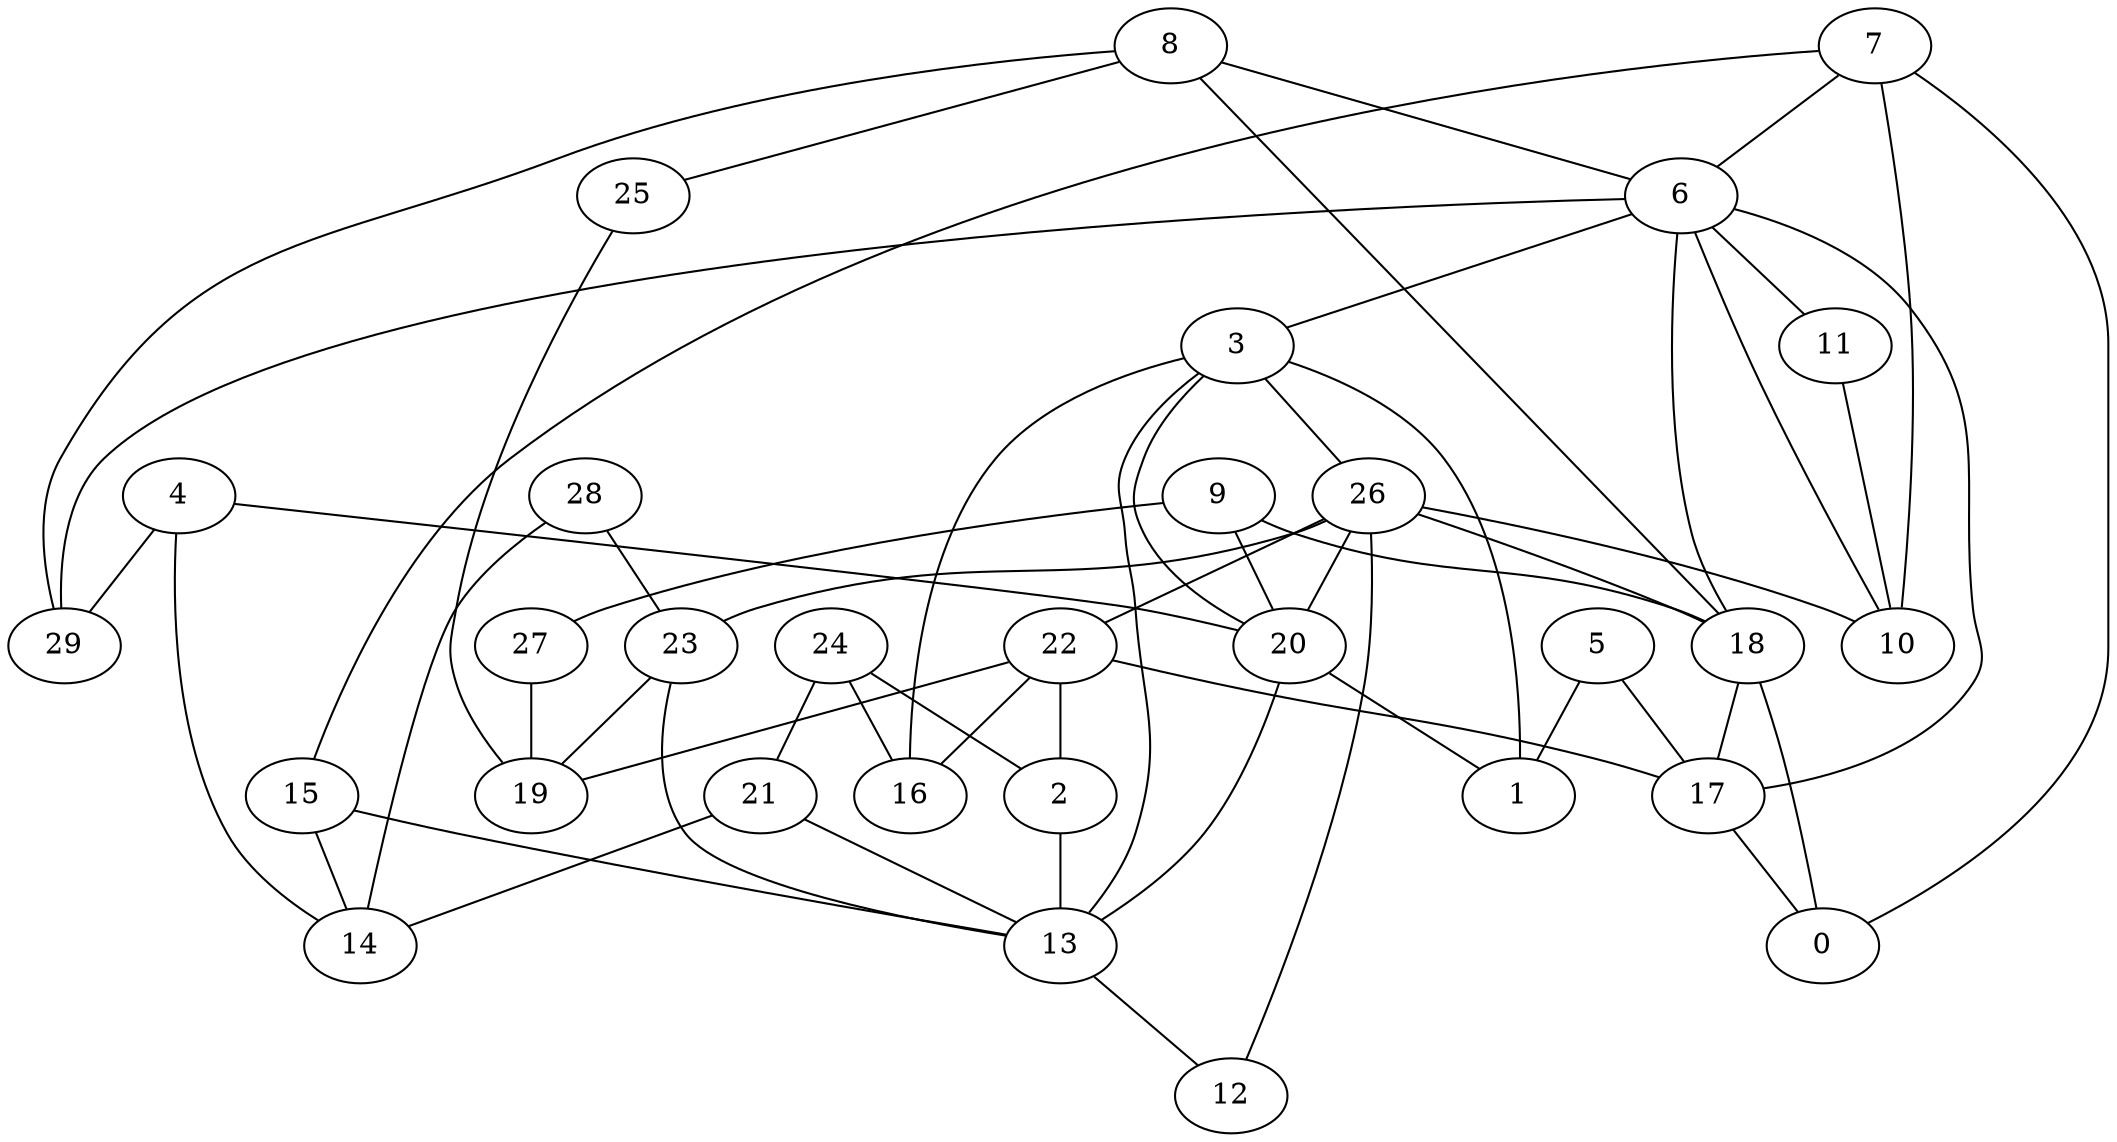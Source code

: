 digraph GG_graph {

subgraph G_graph {
edge [color = black]
"15" -> "14" [dir = none]
"15" -> "13" [dir = none]
"13" -> "12" [dir = none]
"9" -> "20" [dir = none]
"9" -> "18" [dir = none]
"9" -> "27" [dir = none]
"22" -> "16" [dir = none]
"22" -> "17" [dir = none]
"22" -> "2" [dir = none]
"22" -> "19" [dir = none]
"27" -> "19" [dir = none]
"26" -> "12" [dir = none]
"26" -> "18" [dir = none]
"26" -> "20" [dir = none]
"26" -> "22" [dir = none]
"26" -> "23" [dir = none]
"26" -> "10" [dir = none]
"4" -> "29" [dir = none]
"4" -> "20" [dir = none]
"4" -> "14" [dir = none]
"20" -> "13" [dir = none]
"20" -> "1" [dir = none]
"3" -> "1" [dir = none]
"3" -> "26" [dir = none]
"3" -> "13" [dir = none]
"3" -> "20" [dir = none]
"3" -> "16" [dir = none]
"6" -> "29" [dir = none]
"6" -> "10" [dir = none]
"6" -> "18" [dir = none]
"6" -> "3" [dir = none]
"6" -> "17" [dir = none]
"6" -> "11" [dir = none]
"11" -> "10" [dir = none]
"18" -> "0" [dir = none]
"18" -> "17" [dir = none]
"8" -> "6" [dir = none]
"8" -> "18" [dir = none]
"8" -> "25" [dir = none]
"8" -> "29" [dir = none]
"17" -> "0" [dir = none]
"28" -> "14" [dir = none]
"28" -> "23" [dir = none]
"7" -> "6" [dir = none]
"7" -> "15" [dir = none]
"7" -> "10" [dir = none]
"7" -> "0" [dir = none]
"24" -> "2" [dir = none]
"24" -> "16" [dir = none]
"24" -> "21" [dir = none]
"21" -> "14" [dir = none]
"21" -> "13" [dir = none]
"23" -> "13" [dir = none]
"23" -> "19" [dir = none]
"5" -> "1" [dir = none]
"5" -> "17" [dir = none]
"2" -> "13" [dir = none]
"25" -> "19" [dir = none]
}

}
